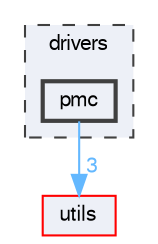 digraph "pmc"
{
 // LATEX_PDF_SIZE
  bgcolor="transparent";
  edge [fontname=FreeSans,fontsize=10,labelfontname=FreeSans,labelfontsize=10];
  node [fontname=FreeSans,fontsize=10,shape=box,height=0.2,width=0.4];
  compound=true
  subgraph clusterdir_23452eaafd74a0dfcbccff24142d67ec {
    graph [ bgcolor="#edf0f7", pencolor="grey25", label="drivers", fontname=FreeSans,fontsize=10 style="filled,dashed", URL="dir_23452eaafd74a0dfcbccff24142d67ec.html",tooltip=""]
  dir_c60309870589bcfa76166e0901d03b7d [label="pmc", fillcolor="#edf0f7", color="grey25", style="filled,bold", URL="dir_c60309870589bcfa76166e0901d03b7d.html",tooltip=""];
  }
  dir_7dbb3f8d9b3c7f1bbfe241818c433d10 [label="utils", fillcolor="#edf0f7", color="red", style="filled", URL="dir_7dbb3f8d9b3c7f1bbfe241818c433d10.html",tooltip=""];
  dir_c60309870589bcfa76166e0901d03b7d->dir_7dbb3f8d9b3c7f1bbfe241818c433d10 [headlabel="3", labeldistance=1.5 headhref="dir_000035_000068.html" color="steelblue1" fontcolor="steelblue1"];
}
